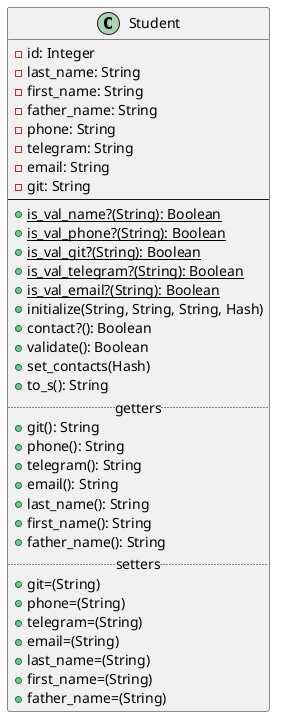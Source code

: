 @startuml
'https://plantuml.com/class-diagram

class Student{
     -id: Integer
     -last_name: String
     -first_name: String
     -father_name: String
     -phone: String
     -telegram: String
     -email: String
     -git: String
--
     +{static}is_val_name?(String): Boolean
     +{static}is_val_phone?(String): Boolean
     +{static}is_val_git?(String): Boolean
     +{static}is_val_telegram?(String): Boolean
     +{static}is_val_email?(String): Boolean
     +initialize(String, String, String, Hash)
     +contact?(): Boolean
     +validate(): Boolean
     +set_contacts(Hash)
     +to_s(): String
     .. getters ..
     +git(): String
     +phone(): String
     +telegram(): String
     +email(): String
     +last_name(): String
     +first_name(): String
     +father_name(): String
     .. setters ..
     +git=(String)
     +phone=(String)
     +telegram=(String)
     +email=(String)
     +last_name=(String)
     +first_name=(String)
     +father_name=(String)
}
@enduml

